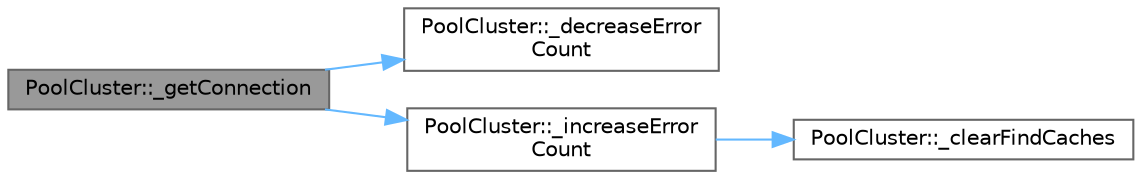 digraph "PoolCluster::_getConnection"
{
 // INTERACTIVE_SVG=YES
 // LATEX_PDF_SIZE
  bgcolor="transparent";
  edge [fontname=Helvetica,fontsize=10,labelfontname=Helvetica,labelfontsize=10];
  node [fontname=Helvetica,fontsize=10,shape=box,height=0.2,width=0.4];
  rankdir="LR";
  Node1 [id="Node000001",label="PoolCluster::_getConnection",height=0.2,width=0.4,color="gray40", fillcolor="grey60", style="filled", fontcolor="black",tooltip=" "];
  Node1 -> Node2 [id="edge1_Node000001_Node000002",color="steelblue1",style="solid",tooltip=" "];
  Node2 [id="Node000002",label="PoolCluster::_decreaseError\lCount",height=0.2,width=0.4,color="grey40", fillcolor="white", style="filled",URL="$d7/dc8/a00808_adae336b1c34e82f2aaea35fdf01b2e55.html#adae336b1c34e82f2aaea35fdf01b2e55",tooltip=" "];
  Node1 -> Node3 [id="edge2_Node000001_Node000003",color="steelblue1",style="solid",tooltip=" "];
  Node3 [id="Node000003",label="PoolCluster::_increaseError\lCount",height=0.2,width=0.4,color="grey40", fillcolor="white", style="filled",URL="$d7/dc8/a00808_a4d6b3a640f349495aa9cb11d915962d6.html#a4d6b3a640f349495aa9cb11d915962d6",tooltip=" "];
  Node3 -> Node4 [id="edge3_Node000003_Node000004",color="steelblue1",style="solid",tooltip=" "];
  Node4 [id="Node000004",label="PoolCluster::_clearFindCaches",height=0.2,width=0.4,color="grey40", fillcolor="white", style="filled",URL="$d7/dc8/a00808_af56213d3ddb190a85d79706af6dcbf7d.html#af56213d3ddb190a85d79706af6dcbf7d",tooltip=" "];
}
